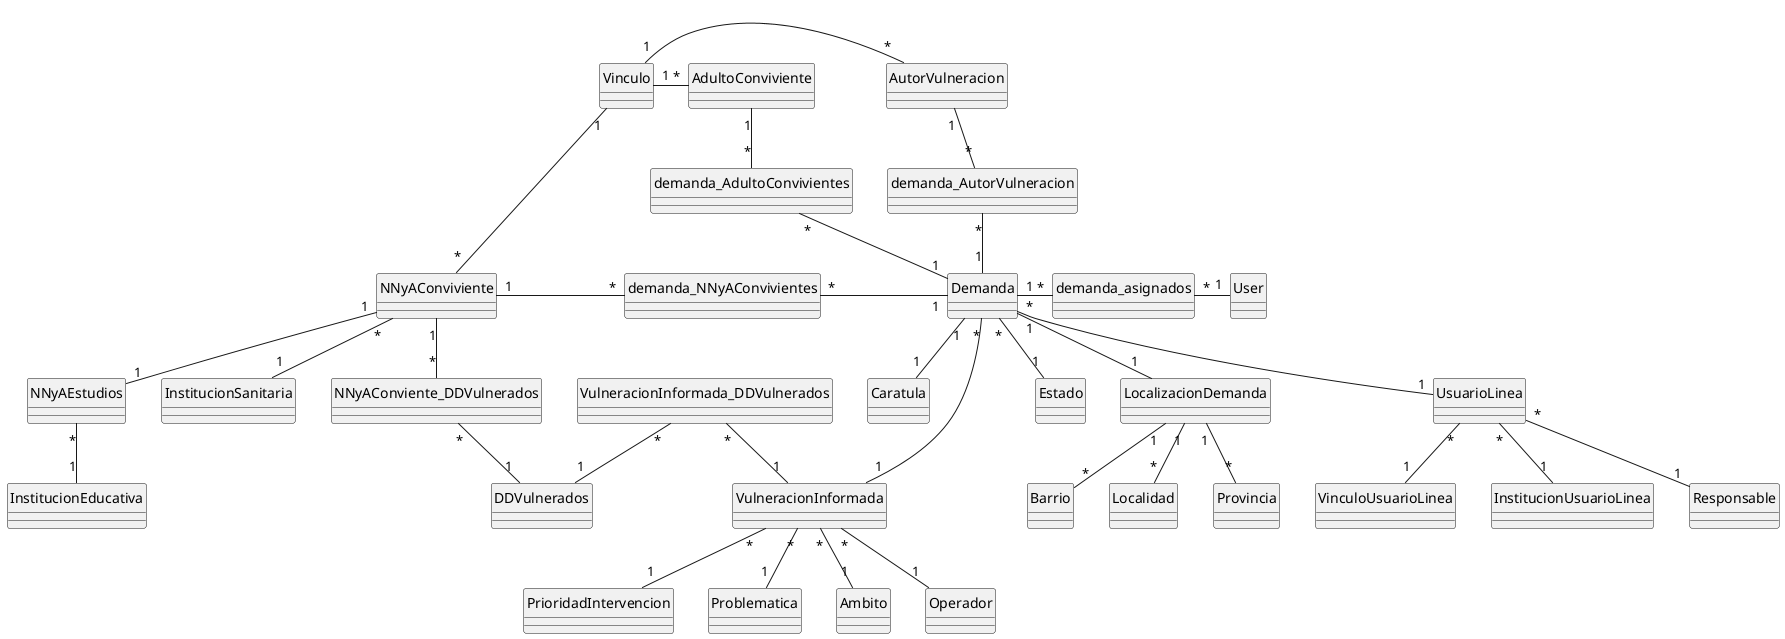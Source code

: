 "@startuml just_entities_relationship"

' !define ENTITY
!define PRIMARY_KEY(x) <b><color:blue>x</color></b>
!define FOREIGN_KEY(x) <color:green>x</color>

hide circle

demanda_asignados "*" - "1" User
Demanda "1" - "*" demanda_asignados
Demanda "1" -- "1" Caratula
Demanda "*" -- "1" Estado  

Demanda "1" -- "1" LocalizacionDemanda
LocalizacionDemanda "1" -- "*" Barrio
LocalizacionDemanda "1" -- "*" Localidad
LocalizacionDemanda "1" -- "*" Provincia

demanda_NNyAConvivientes "*" - "1" Demanda
NNyAConviviente "1" - "*" demanda_NNyAConvivientes
NNyAConviviente "1" -- "*" NNyAConviente_DDVulnerados
NNyAConviente_DDVulnerados "*" -- "1" DDVulnerados
NNyAConviviente "1" -- "1" NNyAEstudios
NNyAEstudios "*" -- "1" InstitucionEducativa
NNyAConviviente "*" -- "1" InstitucionSanitaria
Vinculo "1" --- "*" NNyAConviviente

demanda_AdultoConvivientes "*" -- "1" Demanda
AdultoConviviente "1" -- "*" demanda_AdultoConvivientes
Vinculo "1" - "*" AdultoConviviente

demanda_AutorVulneracion "*" -- "1" Demanda
AutorVulneracion "1" -- "*" demanda_AutorVulneracion
Vinculo "1" - "*" AutorVulneracion

Demanda "*" -- "1" UsuarioLinea
UsuarioLinea "*" -- "1" VinculoUsuarioLinea
UsuarioLinea "*" -- "1" InstitucionUsuarioLinea
UsuarioLinea "*" -- "1" Responsable

Demanda "*" --- "1" VulneracionInformada
VulneracionInformada_DDVulnerados "*" -- "1" VulneracionInformada
VulneracionInformada_DDVulnerados "*" -- "1" DDVulnerados
VulneracionInformada "*" -- "1" PrioridadIntervencion
VulneracionInformada "*" -- "1" Problematica
VulneracionInformada "*" -- "1" Ambito
VulneracionInformada "*" -- "1" Operador


@enduml


' entity Company {
'     + PRIMARY_KEY(id)
'     --
'     attr: type
'     --
'     FOREIGN_KEY(Sectional) (null True)
'     --
'     method()
' }


